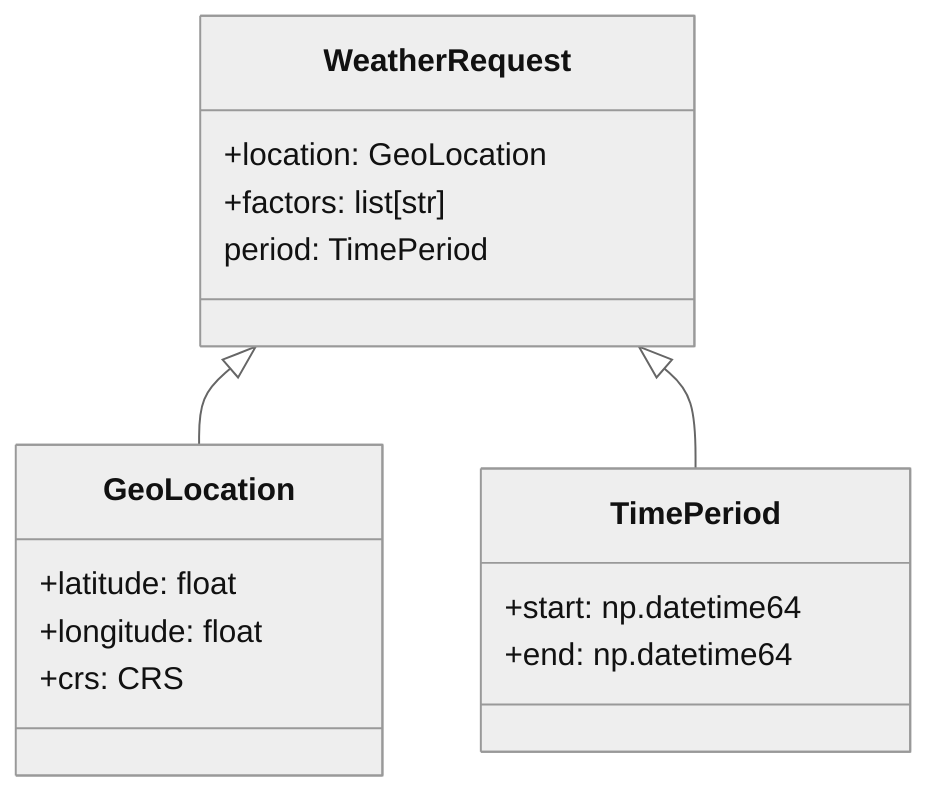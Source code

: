 %%{init: {'theme':'neutral'}}%%
classDiagram
    WeatherRequest <|-- GeoLocation
    WeatherRequest <|-- TimePeriod

    class WeatherRequest {
        +location: GeoLocation
        +factors: list[str]
        period: TimePeriod
    }
    class GeoLocation {
        +latitude: float
        +longitude: float
        +crs: CRS
    }
    class TimePeriod {
        +start: np.datetime64
        +end: np.datetime64
    }